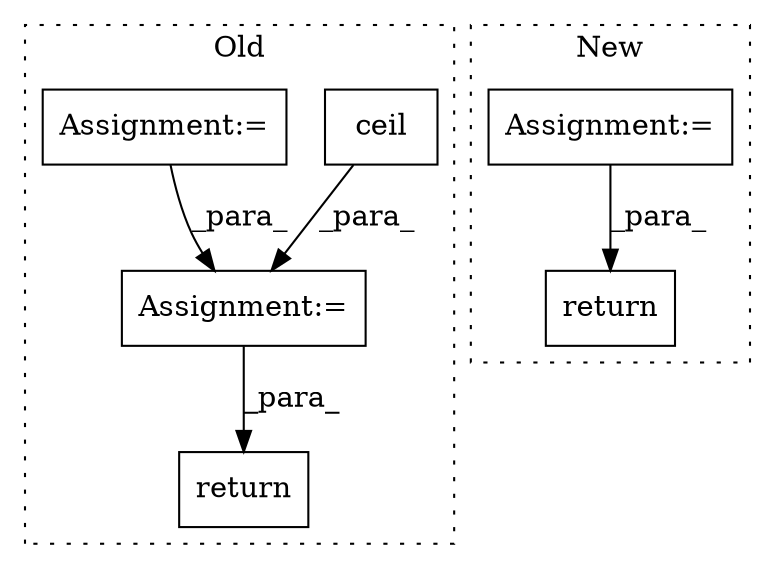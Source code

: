 digraph G {
subgraph cluster0 {
1 [label="ceil" a="32" s="6198,6249" l="5,1" shape="box"];
3 [label="return" a="41" s="6602" l="7" shape="box"];
4 [label="Assignment:=" a="7" s="6118" l="5" shape="box"];
6 [label="Assignment:=" a="7" s="6263" l="1" shape="box"];
label = "Old";
style="dotted";
}
subgraph cluster1 {
2 [label="return" a="41" s="6406" l="7" shape="box"];
5 [label="Assignment:=" a="7" s="6029" l="1" shape="box"];
label = "New";
style="dotted";
}
1 -> 6 [label="_para_"];
4 -> 6 [label="_para_"];
5 -> 2 [label="_para_"];
6 -> 3 [label="_para_"];
}